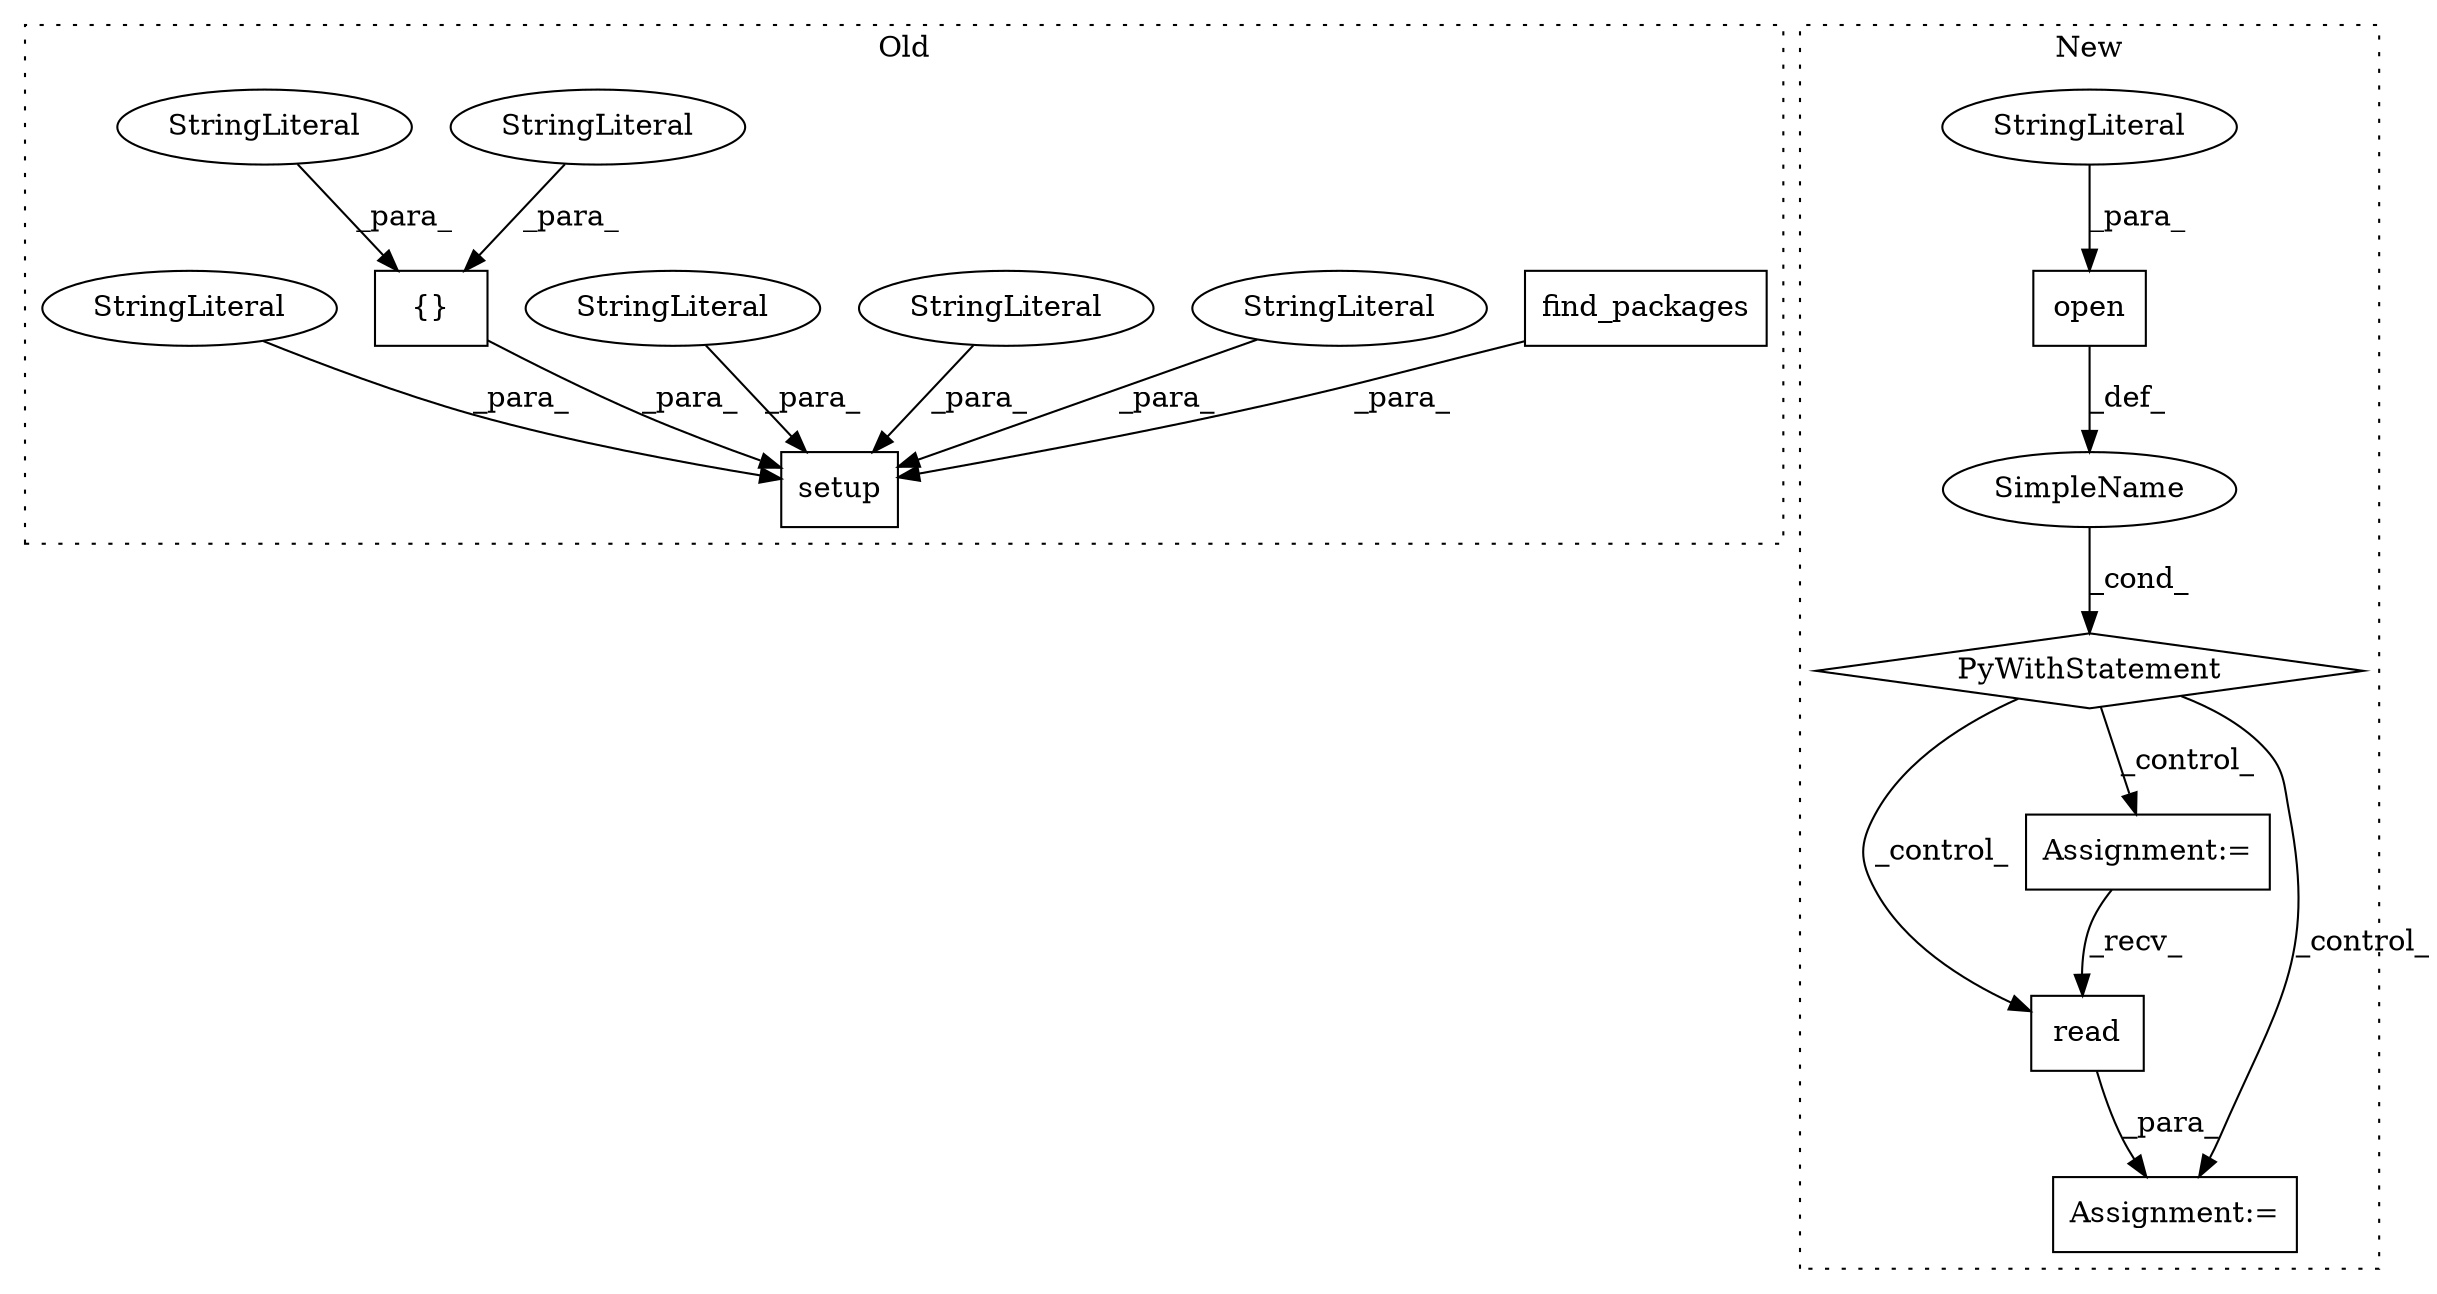 digraph G {
subgraph cluster0 {
1 [label="find_packages" a="32" s="1753,1845" l="14,1" shape="box"];
9 [label="setup" a="32" s="949,2086" l="6,1" shape="box"];
10 [label="{}" a="4" s="1194,1580" l="1,1" shape="box"];
11 [label="StringLiteral" a="45" s="955" l="12" shape="ellipse"];
12 [label="StringLiteral" a="45" s="1423" l="37" shape="ellipse"];
13 [label="StringLiteral" a="45" s="1114" l="61" shape="ellipse"];
14 [label="StringLiteral" a="45" s="1025" l="26" shape="ellipse"];
15 [label="StringLiteral" a="45" s="1541" l="39" shape="ellipse"];
16 [label="StringLiteral" a="45" s="1176" l="5" shape="ellipse"];
label = "Old";
style="dotted";
}
subgraph cluster1 {
2 [label="PyWithStatement" a="104" s="222,250" l="10,2" shape="diamond"];
3 [label="SimpleName" a="42" s="" l="" shape="ellipse"];
4 [label="read" a="32" s="320" l="6" shape="box"];
5 [label="Assignment:=" a="7" s="286" l="4" shape="box"];
6 [label="Assignment:=" a="7" s="314" l="1" shape="box"];
7 [label="open" a="32" s="232,249" l="5,1" shape="box"];
8 [label="StringLiteral" a="45" s="237" l="12" shape="ellipse"];
label = "New";
style="dotted";
}
1 -> 9 [label="_para_"];
2 -> 6 [label="_control_"];
2 -> 4 [label="_control_"];
2 -> 5 [label="_control_"];
3 -> 2 [label="_cond_"];
4 -> 6 [label="_para_"];
5 -> 4 [label="_recv_"];
7 -> 3 [label="_def_"];
8 -> 7 [label="_para_"];
10 -> 9 [label="_para_"];
11 -> 9 [label="_para_"];
12 -> 10 [label="_para_"];
13 -> 9 [label="_para_"];
14 -> 9 [label="_para_"];
15 -> 10 [label="_para_"];
16 -> 9 [label="_para_"];
}